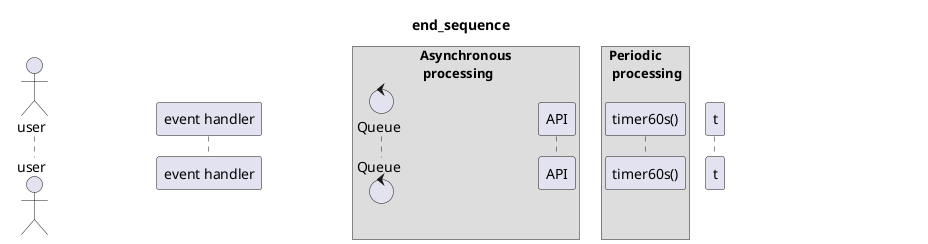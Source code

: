 @startuml
skinparam BoxPadding 10
title "end_sequence"
newpage end_sequence 1
== click end-button then end ==
actor user as u
participant "event handler" as h
box "<b>Asynchronous\n processing"
control Queue as q
participant API
end box
box <b>Periodic\n processing
participant "timer60s()" as tm
end box

u -> h: エンドボタンクリック\nhandleEndClick()
activate h
h -> q: add Queue
deactivate h
activate q
note over q
    envに以下設定
    ---
    * env.isDoing == false
    * env.doingTask.summary
    * env.doingTask.description
    * env.doingTask.end
end note
q -> q: toggleTaskStatus(false)
note right
    view更新
end note
activate q
deactivate q
alt LoggedIn case
    q -> q: add API call
    activate q
    alt doingTask is synced
        q -> API: updatetEvent
        note right #adf
            タスクの状態
            ---
            ②doing task synced
            (ref. State diagram )
        end note
        activate API
    else doingTask is **not** synced
        q -> API: insertEvent
        note right #adf
            タスクの状態
            ---
            ①doing task unsynced
            (ref. State diagram )
        end note

        deactivate q
        deactivate q
    end 
    alt fullfilled
        API -> q: resolve
        note right #adf
            タスクの状態
            ---
            ④end task synced
            (ref. State diagram )
        end note
        activate q
        note over q
            envに以下設定
            ---
            * env.doingTask.isSynced = true
            * env.doingTask.id
        end note
    else rejected
        API -> q: reject
        note right #adf
            タスクの状態
            ---
            ③end task unsynced
            (ref. State diagram )
        end note
        deactivate API
        note over q
            envに以下設定
            ---
            * env.doingTask.isSynced = false
        end note
        ref over tm: end_sequence 2
    end
    note over q
        * env.doneTask.list更新
        * view(doneTaskList)更新
        * ローカルストレージに**env.doneTask.list**をセット
        * ローカルストレージから**env.doingTask**を削除
    end note
    deactivate q
else Not LoggedIn case
    q -[#transparent]-> q
    activate q
    note over q
        * env.doneTask.list更新
        * view(doneTaskList)更新
        * ローカルストレージに**env.doneTask.list**をセット
        * ローカルストレージから**env.doingTask**を削除
    end note
end
deactivate q
deactivate h
newpage end_sequence 2
== fetch G-cal then end ==
tm -> q: add Queue
activate tm
deactivate tm
activate q
alt env.isDoing == true
    alt env.doingTask.isSynced == true
        q -> q: add API call
        activate q
        q -> API:getEvent
        note right #adf
            タスクの状態
            ---
            ②doing task synced
            (ref. State diagram )
        end note
        deactivate q
        deactivate q
        activate API
        alt fullfilled
            API -> q: resolve
            note right #adf
                タスクの状態
                ---
                ④end task synced
                (ref. State diagram )
            end note
            activate q
            alt 実行中のタスクが終了していた場合
                note over q
                    envに以下設定
                    ---
                    * env.isDoing = false
                    * env.doingTask.summary
                    * env.doingTask.description
                    * env.doingTask.end
                end note

                q -> q: toggleTaskStatus(false)
                note left
                    view更新
                end note
                activate q
                deactivate q
                note over q
                    * env.doneTask.list更新
                    * view(doneTaskList)更新
                    * ローカルストレージに**env.doneTask.list**をセット
                    * ローカルストレージから**env.doingTask**を削除
                end note

            end
        else rejected
            API -> q: reject
            deactivate API
            note right #CCC
                * 通信途絶
                * アクセス不可
            end note
            note over q
                handleRejectedCommon()
            end note
        end
    else env.doingTask.isSynced == false
        ref over q: start_sequence 2
    end 
else env.isDoing == false
    q -> q: add API call
    activate q
    q -> API: listEvent
    deactivate q
    deactivate q
    activate API
    alt fullfilled
        API -> q: resolve
        activate q
        alt G-calに実行中のタスクがあり、\nローカルでは終了済み(未同期)の場合
            q -> q: add API call
                note right API #adf
                    タスクの状態
                    ---
                    ③end task unsynced
                    (ref. State diagram )
                end note
            activate q
            q -> API: updateEvent
            deactivate q
            deactivate q
            alt fullfilled
                API -> q: resolve
                note right #adf
                    タスクの状態
                    ---
                    ④end task synced
                    (ref. State diagram )
                end note

                activate q
                ' edditing
                note over q
                    * env.doneTask.list更新(isSynced = true)
                    * view(doneTaskList)更新
                    * ローカルストレージに**env.doneTask.list**をセット
                end note
            end
        else G-calに実行中のタスクがあり、\nローカルには保存されていない場合
            ref over q: start_sequence 2
        end
    else rejected
        API -> q: reject
        deactivate API
        note right #CCC
            * 通信途絶
            * アクセス不可
        end note
        note over q
            handleRejectedCommon()
        end note
    end
    deactivate q

' editting

end
newpage end_sequence 3
== read local-strage then end ==
u -> h: ページロード(初期化処理)
activate h
note over h
ローカルストレージから
**doingTask**をゲット
end note
alt doingTask is preserved in localStrage
    note over h
        envに以下設定
        --
        * env.isDoing = true;
        * env.doingTask = JSON.parse(doingTask);
    end note
    note over h
        タスク概要と説明を表示
        nodes.inputSummary.value = env.doingTask.summary;
        nodes.inputDescription.value = env.doingTask.description;
    end note
    h -> h: toggleTaskStatus(true)
    activate h
    h -> t: 経過時間の表示開始
    deactivate h
    activate t
    loop env.isDoing == true
        t -> t
        activate t
    end loop
    deactivate t
    deactivate t
end
deactivate h


    @enduml
